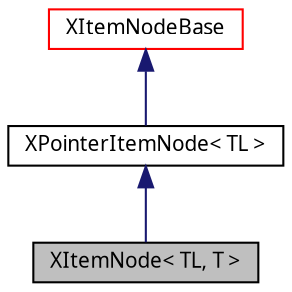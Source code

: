 digraph G
{
  edge [fontname="FreeSans.ttf",fontsize=10,labelfontname="FreeSans.ttf",labelfontsize=10];
  node [fontname="FreeSans.ttf",fontsize=10,shape=record];
  Node1 [label="XItemNode\< TL, T \>",height=0.2,width=0.4,color="black", fillcolor="grey75", style="filled" fontcolor="black"];
  Node2 -> Node1 [dir=back,color="midnightblue",fontsize=10,style="solid",fontname="FreeSans.ttf"];
  Node2 [label="XPointerItemNode\< TL \>",height=0.2,width=0.4,color="black", fillcolor="white", style="filled",URL="$class_x_pointer_item_node.html"];
  Node3 -> Node2 [dir=back,color="midnightblue",fontsize=10,style="solid",fontname="FreeSans.ttf"];
  Node3 [label="XItemNodeBase",height=0.2,width=0.4,color="red", fillcolor="white", style="filled",URL="$class_x_item_node_base.html"];
}
